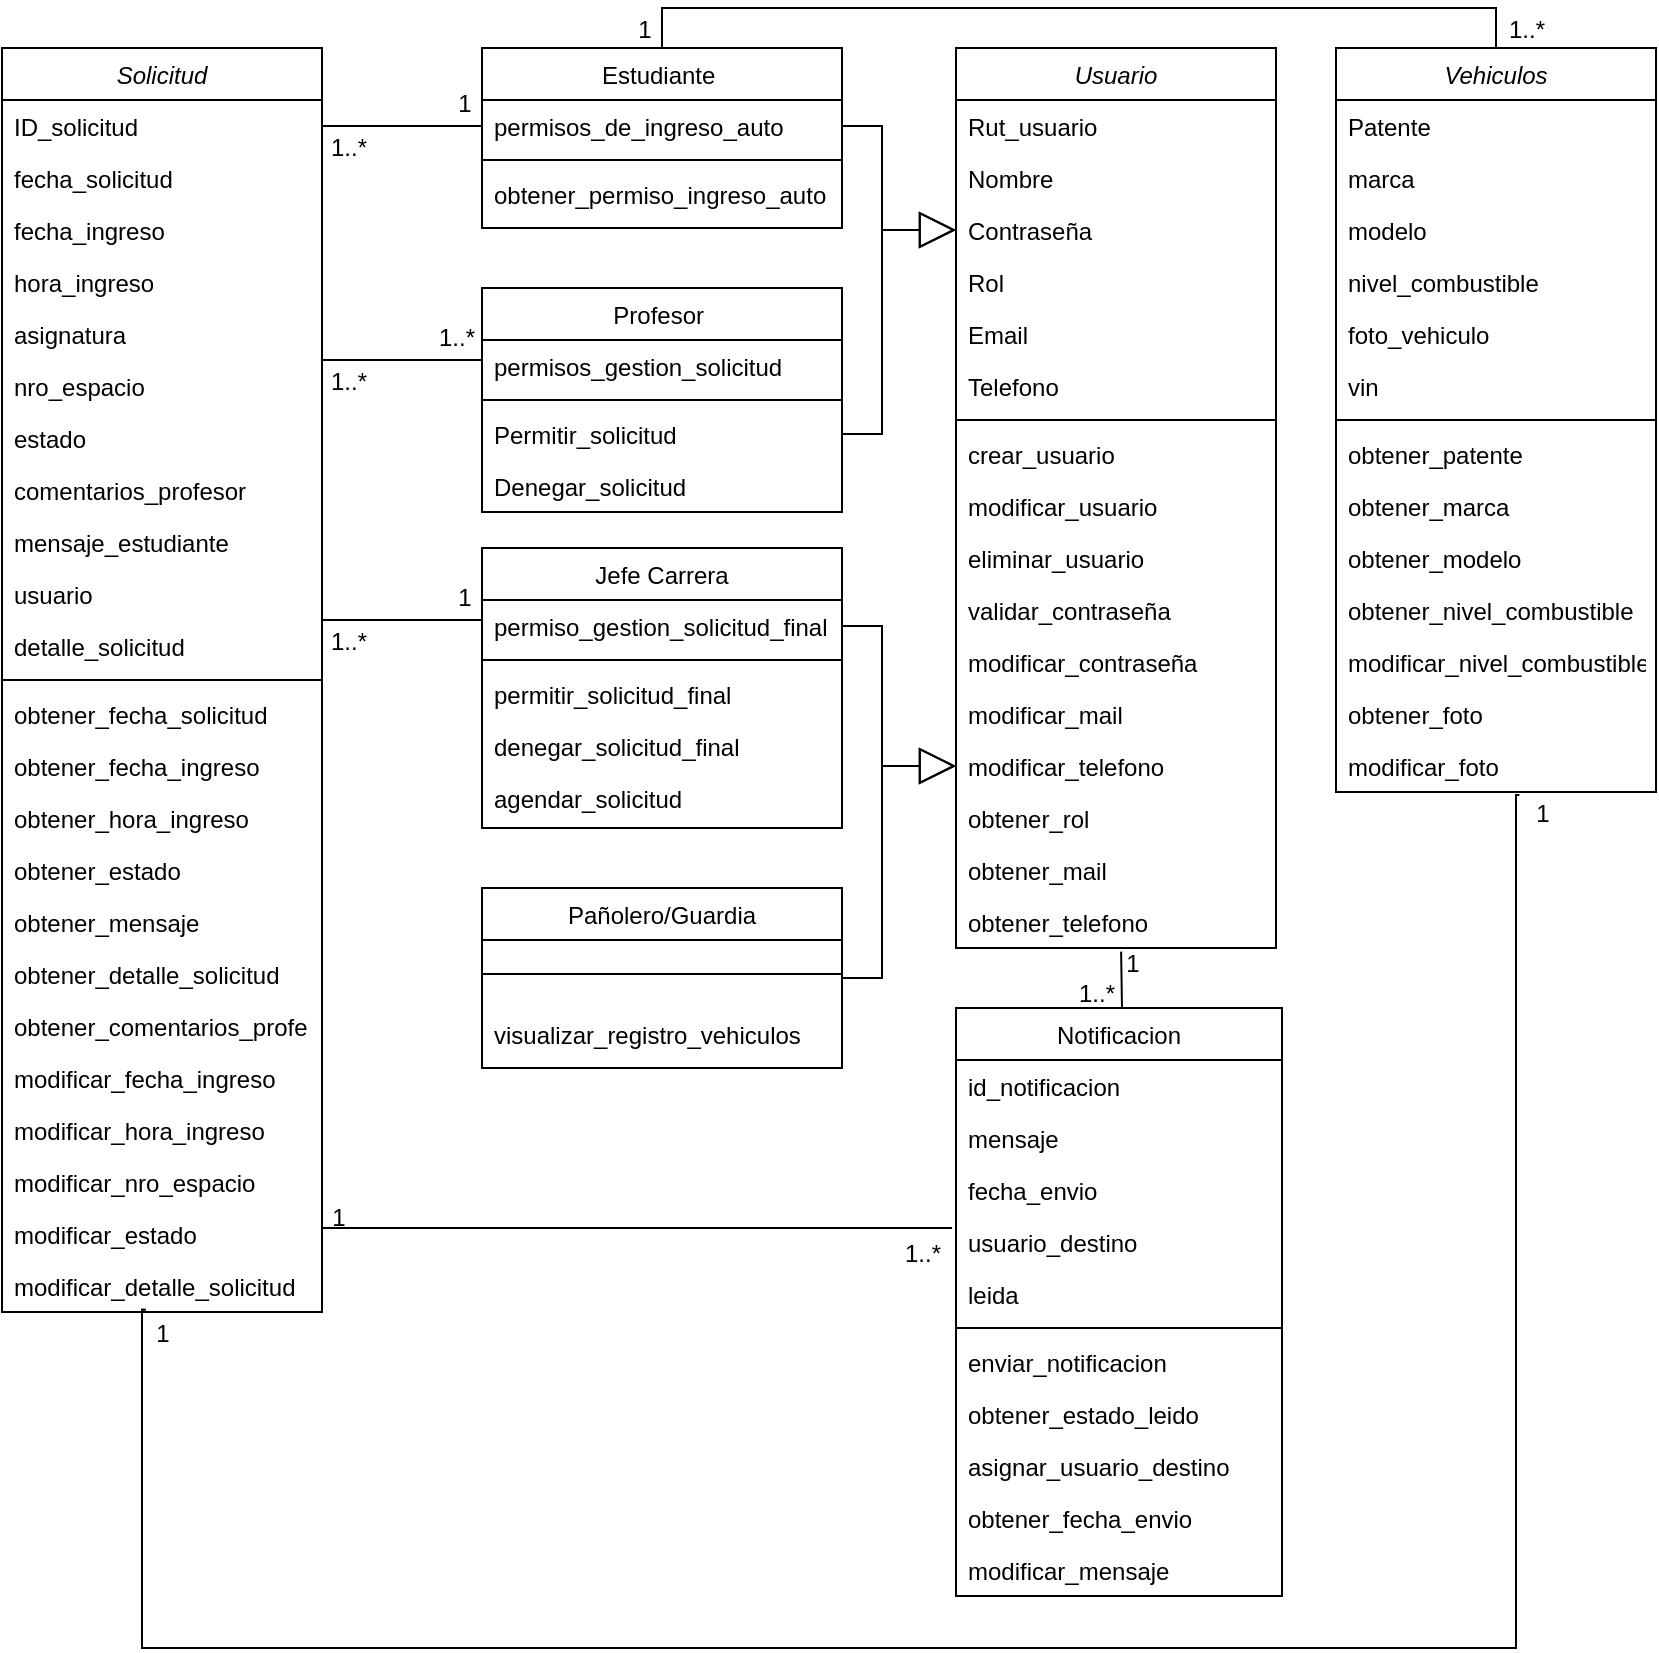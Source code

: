 <mxfile version="24.7.8">
  <diagram id="C5RBs43oDa-KdzZeNtuy" name="Page-1">
    <mxGraphModel dx="756" dy="388" grid="1" gridSize="10" guides="1" tooltips="1" connect="1" arrows="1" fold="1" page="1" pageScale="1" pageWidth="827" pageHeight="1169" math="0" shadow="0">
      <root>
        <mxCell id="WIyWlLk6GJQsqaUBKTNV-0" />
        <mxCell id="WIyWlLk6GJQsqaUBKTNV-1" parent="WIyWlLk6GJQsqaUBKTNV-0" />
        <mxCell id="zkfFHV4jXpPFQw0GAbJ--0" value="Usuario" style="swimlane;fontStyle=2;align=center;verticalAlign=top;childLayout=stackLayout;horizontal=1;startSize=26;horizontalStack=0;resizeParent=1;resizeLast=0;collapsible=1;marginBottom=0;rounded=0;shadow=0;strokeWidth=1;" parent="WIyWlLk6GJQsqaUBKTNV-1" vertex="1">
          <mxGeometry x="477" y="40" width="160" height="450" as="geometry">
            <mxRectangle x="230" y="140" width="160" height="26" as="alternateBounds" />
          </mxGeometry>
        </mxCell>
        <mxCell id="zkfFHV4jXpPFQw0GAbJ--1" value="Rut_usuario" style="text;align=left;verticalAlign=top;spacingLeft=4;spacingRight=4;overflow=hidden;rotatable=0;points=[[0,0.5],[1,0.5]];portConstraint=eastwest;" parent="zkfFHV4jXpPFQw0GAbJ--0" vertex="1">
          <mxGeometry y="26" width="160" height="26" as="geometry" />
        </mxCell>
        <mxCell id="zkfFHV4jXpPFQw0GAbJ--2" value="Nombre" style="text;align=left;verticalAlign=top;spacingLeft=4;spacingRight=4;overflow=hidden;rotatable=0;points=[[0,0.5],[1,0.5]];portConstraint=eastwest;rounded=0;shadow=0;html=0;" parent="zkfFHV4jXpPFQw0GAbJ--0" vertex="1">
          <mxGeometry y="52" width="160" height="26" as="geometry" />
        </mxCell>
        <mxCell id="zkfFHV4jXpPFQw0GAbJ--3" value="Contraseña" style="text;align=left;verticalAlign=top;spacingLeft=4;spacingRight=4;overflow=hidden;rotatable=0;points=[[0,0.5],[1,0.5]];portConstraint=eastwest;rounded=0;shadow=0;html=0;" parent="zkfFHV4jXpPFQw0GAbJ--0" vertex="1">
          <mxGeometry y="78" width="160" height="26" as="geometry" />
        </mxCell>
        <mxCell id="AEPmpZOli4dW2N7cKXhk-6" value="Rol" style="text;strokeColor=none;fillColor=none;align=left;verticalAlign=top;spacingLeft=4;spacingRight=4;overflow=hidden;rotatable=0;points=[[0,0.5],[1,0.5]];portConstraint=eastwest;whiteSpace=wrap;html=1;" parent="zkfFHV4jXpPFQw0GAbJ--0" vertex="1">
          <mxGeometry y="104" width="160" height="26" as="geometry" />
        </mxCell>
        <mxCell id="AEPmpZOli4dW2N7cKXhk-7" value="Email" style="text;strokeColor=none;fillColor=none;align=left;verticalAlign=top;spacingLeft=4;spacingRight=4;overflow=hidden;rotatable=0;points=[[0,0.5],[1,0.5]];portConstraint=eastwest;whiteSpace=wrap;html=1;" parent="zkfFHV4jXpPFQw0GAbJ--0" vertex="1">
          <mxGeometry y="130" width="160" height="26" as="geometry" />
        </mxCell>
        <mxCell id="AEPmpZOli4dW2N7cKXhk-8" value="Telefono" style="text;strokeColor=none;fillColor=none;align=left;verticalAlign=top;spacingLeft=4;spacingRight=4;overflow=hidden;rotatable=0;points=[[0,0.5],[1,0.5]];portConstraint=eastwest;whiteSpace=wrap;html=1;" parent="zkfFHV4jXpPFQw0GAbJ--0" vertex="1">
          <mxGeometry y="156" width="160" height="26" as="geometry" />
        </mxCell>
        <mxCell id="zkfFHV4jXpPFQw0GAbJ--4" value="" style="line;html=1;strokeWidth=1;align=left;verticalAlign=middle;spacingTop=-1;spacingLeft=3;spacingRight=3;rotatable=0;labelPosition=right;points=[];portConstraint=eastwest;" parent="zkfFHV4jXpPFQw0GAbJ--0" vertex="1">
          <mxGeometry y="182" width="160" height="8" as="geometry" />
        </mxCell>
        <mxCell id="AEPmpZOli4dW2N7cKXhk-19" value="crear_usuario" style="text;align=left;verticalAlign=top;spacingLeft=4;spacingRight=4;overflow=hidden;rotatable=0;points=[[0,0.5],[1,0.5]];portConstraint=eastwest;" parent="zkfFHV4jXpPFQw0GAbJ--0" vertex="1">
          <mxGeometry y="190" width="160" height="26" as="geometry" />
        </mxCell>
        <mxCell id="AEPmpZOli4dW2N7cKXhk-21" value="modificar_usuario" style="text;align=left;verticalAlign=top;spacingLeft=4;spacingRight=4;overflow=hidden;rotatable=0;points=[[0,0.5],[1,0.5]];portConstraint=eastwest;" parent="zkfFHV4jXpPFQw0GAbJ--0" vertex="1">
          <mxGeometry y="216" width="160" height="26" as="geometry" />
        </mxCell>
        <mxCell id="AEPmpZOli4dW2N7cKXhk-24" value="eliminar_usuario" style="text;align=left;verticalAlign=top;spacingLeft=4;spacingRight=4;overflow=hidden;rotatable=0;points=[[0,0.5],[1,0.5]];portConstraint=eastwest;" parent="zkfFHV4jXpPFQw0GAbJ--0" vertex="1">
          <mxGeometry y="242" width="160" height="26" as="geometry" />
        </mxCell>
        <mxCell id="AEPmpZOli4dW2N7cKXhk-25" value="validar_contraseña" style="text;align=left;verticalAlign=top;spacingLeft=4;spacingRight=4;overflow=hidden;rotatable=0;points=[[0,0.5],[1,0.5]];portConstraint=eastwest;" parent="zkfFHV4jXpPFQw0GAbJ--0" vertex="1">
          <mxGeometry y="268" width="160" height="26" as="geometry" />
        </mxCell>
        <mxCell id="AEPmpZOli4dW2N7cKXhk-23" value="modificar_contraseña" style="text;align=left;verticalAlign=top;spacingLeft=4;spacingRight=4;overflow=hidden;rotatable=0;points=[[0,0.5],[1,0.5]];portConstraint=eastwest;" parent="zkfFHV4jXpPFQw0GAbJ--0" vertex="1">
          <mxGeometry y="294" width="160" height="26" as="geometry" />
        </mxCell>
        <mxCell id="AEPmpZOli4dW2N7cKXhk-26" value="modificar_mail" style="text;align=left;verticalAlign=top;spacingLeft=4;spacingRight=4;overflow=hidden;rotatable=0;points=[[0,0.5],[1,0.5]];portConstraint=eastwest;" parent="zkfFHV4jXpPFQw0GAbJ--0" vertex="1">
          <mxGeometry y="320" width="160" height="26" as="geometry" />
        </mxCell>
        <mxCell id="AEPmpZOli4dW2N7cKXhk-27" value="modificar_telefono" style="text;align=left;verticalAlign=top;spacingLeft=4;spacingRight=4;overflow=hidden;rotatable=0;points=[[0,0.5],[1,0.5]];portConstraint=eastwest;" parent="zkfFHV4jXpPFQw0GAbJ--0" vertex="1">
          <mxGeometry y="346" width="160" height="26" as="geometry" />
        </mxCell>
        <mxCell id="AEPmpZOli4dW2N7cKXhk-20" value="obtener_rol" style="text;align=left;verticalAlign=top;spacingLeft=4;spacingRight=4;overflow=hidden;rotatable=0;points=[[0,0.5],[1,0.5]];portConstraint=eastwest;" parent="zkfFHV4jXpPFQw0GAbJ--0" vertex="1">
          <mxGeometry y="372" width="160" height="26" as="geometry" />
        </mxCell>
        <mxCell id="AEPmpZOli4dW2N7cKXhk-22" value="obtener_mail" style="text;align=left;verticalAlign=top;spacingLeft=4;spacingRight=4;overflow=hidden;rotatable=0;points=[[0,0.5],[1,0.5]];portConstraint=eastwest;" parent="zkfFHV4jXpPFQw0GAbJ--0" vertex="1">
          <mxGeometry y="398" width="160" height="26" as="geometry" />
        </mxCell>
        <mxCell id="zkfFHV4jXpPFQw0GAbJ--5" value="obtener_telefono" style="text;align=left;verticalAlign=top;spacingLeft=4;spacingRight=4;overflow=hidden;rotatable=0;points=[[0,0.5],[1,0.5]];portConstraint=eastwest;" parent="zkfFHV4jXpPFQw0GAbJ--0" vertex="1">
          <mxGeometry y="424" width="160" height="26" as="geometry" />
        </mxCell>
        <mxCell id="zkfFHV4jXpPFQw0GAbJ--6" value="Profesor " style="swimlane;fontStyle=0;align=center;verticalAlign=top;childLayout=stackLayout;horizontal=1;startSize=26;horizontalStack=0;resizeParent=1;resizeLast=0;collapsible=1;marginBottom=0;rounded=0;shadow=0;strokeWidth=1;" parent="WIyWlLk6GJQsqaUBKTNV-1" vertex="1">
          <mxGeometry x="240" y="160" width="180" height="112" as="geometry">
            <mxRectangle x="130" y="380" width="160" height="26" as="alternateBounds" />
          </mxGeometry>
        </mxCell>
        <mxCell id="zkfFHV4jXpPFQw0GAbJ--7" value="permisos_gestion_solicitud" style="text;align=left;verticalAlign=top;spacingLeft=4;spacingRight=4;overflow=hidden;rotatable=0;points=[[0,0.5],[1,0.5]];portConstraint=eastwest;" parent="zkfFHV4jXpPFQw0GAbJ--6" vertex="1">
          <mxGeometry y="26" width="180" height="26" as="geometry" />
        </mxCell>
        <mxCell id="zkfFHV4jXpPFQw0GAbJ--9" value="" style="line;html=1;strokeWidth=1;align=left;verticalAlign=middle;spacingTop=-1;spacingLeft=3;spacingRight=3;rotatable=0;labelPosition=right;points=[];portConstraint=eastwest;" parent="zkfFHV4jXpPFQw0GAbJ--6" vertex="1">
          <mxGeometry y="52" width="180" height="8" as="geometry" />
        </mxCell>
        <mxCell id="zkfFHV4jXpPFQw0GAbJ--10" value="Permitir_solicitud" style="text;align=left;verticalAlign=top;spacingLeft=4;spacingRight=4;overflow=hidden;rotatable=0;points=[[0,0.5],[1,0.5]];portConstraint=eastwest;fontStyle=0" parent="zkfFHV4jXpPFQw0GAbJ--6" vertex="1">
          <mxGeometry y="60" width="180" height="26" as="geometry" />
        </mxCell>
        <mxCell id="zkfFHV4jXpPFQw0GAbJ--11" value="Denegar_solicitud" style="text;align=left;verticalAlign=top;spacingLeft=4;spacingRight=4;overflow=hidden;rotatable=0;points=[[0,0.5],[1,0.5]];portConstraint=eastwest;" parent="zkfFHV4jXpPFQw0GAbJ--6" vertex="1">
          <mxGeometry y="86" width="180" height="26" as="geometry" />
        </mxCell>
        <mxCell id="zkfFHV4jXpPFQw0GAbJ--13" value="Pañolero/Guardia" style="swimlane;fontStyle=0;align=center;verticalAlign=top;childLayout=stackLayout;horizontal=1;startSize=26;horizontalStack=0;resizeParent=1;resizeLast=0;collapsible=1;marginBottom=0;rounded=0;shadow=0;strokeWidth=1;" parent="WIyWlLk6GJQsqaUBKTNV-1" vertex="1">
          <mxGeometry x="240" y="460" width="180" height="90" as="geometry">
            <mxRectangle x="340" y="380" width="170" height="26" as="alternateBounds" />
          </mxGeometry>
        </mxCell>
        <mxCell id="zkfFHV4jXpPFQw0GAbJ--15" value="" style="line;html=1;strokeWidth=1;align=left;verticalAlign=middle;spacingTop=-1;spacingLeft=3;spacingRight=3;rotatable=0;labelPosition=right;points=[];portConstraint=eastwest;" parent="zkfFHV4jXpPFQw0GAbJ--13" vertex="1">
          <mxGeometry y="26" width="180" height="34" as="geometry" />
        </mxCell>
        <mxCell id="AEPmpZOli4dW2N7cKXhk-40" value="visualizar_registro_vehiculos" style="text;align=left;verticalAlign=top;spacingLeft=4;spacingRight=4;overflow=hidden;rotatable=0;points=[[0,0.5],[1,0.5]];portConstraint=eastwest;" parent="zkfFHV4jXpPFQw0GAbJ--13" vertex="1">
          <mxGeometry y="60" width="180" height="26" as="geometry" />
        </mxCell>
        <mxCell id="zkfFHV4jXpPFQw0GAbJ--17" value="Estudiante " style="swimlane;fontStyle=0;align=center;verticalAlign=top;childLayout=stackLayout;horizontal=1;startSize=26;horizontalStack=0;resizeParent=1;resizeLast=0;collapsible=1;marginBottom=0;rounded=0;shadow=0;strokeWidth=1;" parent="WIyWlLk6GJQsqaUBKTNV-1" vertex="1">
          <mxGeometry x="240" y="40" width="180" height="90" as="geometry">
            <mxRectangle x="550" y="140" width="160" height="26" as="alternateBounds" />
          </mxGeometry>
        </mxCell>
        <mxCell id="zkfFHV4jXpPFQw0GAbJ--22" value="permisos_de_ingreso_auto" style="text;align=left;verticalAlign=top;spacingLeft=4;spacingRight=4;overflow=hidden;rotatable=0;points=[[0,0.5],[1,0.5]];portConstraint=eastwest;rounded=0;shadow=0;html=0;" parent="zkfFHV4jXpPFQw0GAbJ--17" vertex="1">
          <mxGeometry y="26" width="180" height="26" as="geometry" />
        </mxCell>
        <mxCell id="zkfFHV4jXpPFQw0GAbJ--23" value="" style="line;html=1;strokeWidth=1;align=left;verticalAlign=middle;spacingTop=-1;spacingLeft=3;spacingRight=3;rotatable=0;labelPosition=right;points=[];portConstraint=eastwest;" parent="zkfFHV4jXpPFQw0GAbJ--17" vertex="1">
          <mxGeometry y="52" width="180" height="8" as="geometry" />
        </mxCell>
        <mxCell id="zkfFHV4jXpPFQw0GAbJ--25" value="obtener_permiso_ingreso_auto" style="text;align=left;verticalAlign=top;spacingLeft=4;spacingRight=4;overflow=hidden;rotatable=0;points=[[0,0.5],[1,0.5]];portConstraint=eastwest;" parent="zkfFHV4jXpPFQw0GAbJ--17" vertex="1">
          <mxGeometry y="60" width="180" height="26" as="geometry" />
        </mxCell>
        <mxCell id="AEPmpZOli4dW2N7cKXhk-4" value="" style="endArrow=block;endSize=16;endFill=0;html=1;rounded=0;exitX=1;exitY=0.5;exitDx=0;exitDy=0;entryX=0;entryY=0.5;entryDx=0;entryDy=0;edgeStyle=orthogonalEdgeStyle;" parent="WIyWlLk6GJQsqaUBKTNV-1" source="zkfFHV4jXpPFQw0GAbJ--22" target="zkfFHV4jXpPFQw0GAbJ--3" edge="1">
          <mxGeometry width="160" relative="1" as="geometry">
            <mxPoint x="357" y="79" as="sourcePoint" />
            <mxPoint x="637" y="340" as="targetPoint" />
            <Array as="points">
              <mxPoint x="440" y="79" />
              <mxPoint x="440" y="131" />
            </Array>
          </mxGeometry>
        </mxCell>
        <mxCell id="AEPmpZOli4dW2N7cKXhk-31" value="Jefe Carrera" style="swimlane;fontStyle=0;align=center;verticalAlign=top;childLayout=stackLayout;horizontal=1;startSize=26;horizontalStack=0;resizeParent=1;resizeLast=0;collapsible=1;marginBottom=0;rounded=0;shadow=0;strokeWidth=1;" parent="WIyWlLk6GJQsqaUBKTNV-1" vertex="1">
          <mxGeometry x="240" y="290" width="180" height="140" as="geometry">
            <mxRectangle x="130" y="380" width="160" height="26" as="alternateBounds" />
          </mxGeometry>
        </mxCell>
        <mxCell id="AEPmpZOli4dW2N7cKXhk-32" value="permiso_gestion_solicitud_final" style="text;align=left;verticalAlign=top;spacingLeft=4;spacingRight=4;overflow=hidden;rotatable=0;points=[[0,0.5],[1,0.5]];portConstraint=eastwest;" parent="AEPmpZOli4dW2N7cKXhk-31" vertex="1">
          <mxGeometry y="26" width="180" height="26" as="geometry" />
        </mxCell>
        <mxCell id="AEPmpZOli4dW2N7cKXhk-33" value="" style="line;html=1;strokeWidth=1;align=left;verticalAlign=middle;spacingTop=-1;spacingLeft=3;spacingRight=3;rotatable=0;labelPosition=right;points=[];portConstraint=eastwest;" parent="AEPmpZOli4dW2N7cKXhk-31" vertex="1">
          <mxGeometry y="52" width="180" height="8" as="geometry" />
        </mxCell>
        <mxCell id="AEPmpZOli4dW2N7cKXhk-34" value="permitir_solicitud_final" style="text;align=left;verticalAlign=top;spacingLeft=4;spacingRight=4;overflow=hidden;rotatable=0;points=[[0,0.5],[1,0.5]];portConstraint=eastwest;fontStyle=0" parent="AEPmpZOli4dW2N7cKXhk-31" vertex="1">
          <mxGeometry y="60" width="180" height="26" as="geometry" />
        </mxCell>
        <mxCell id="AEPmpZOli4dW2N7cKXhk-35" value="denegar_solicitud_final" style="text;align=left;verticalAlign=top;spacingLeft=4;spacingRight=4;overflow=hidden;rotatable=0;points=[[0,0.5],[1,0.5]];portConstraint=eastwest;" parent="AEPmpZOli4dW2N7cKXhk-31" vertex="1">
          <mxGeometry y="86" width="180" height="26" as="geometry" />
        </mxCell>
        <mxCell id="AEPmpZOli4dW2N7cKXhk-37" value="agendar_solicitud" style="text;align=left;verticalAlign=top;spacingLeft=4;spacingRight=4;overflow=hidden;rotatable=0;points=[[0,0.5],[1,0.5]];portConstraint=eastwest;" parent="AEPmpZOli4dW2N7cKXhk-31" vertex="1">
          <mxGeometry y="112" width="180" height="26" as="geometry" />
        </mxCell>
        <mxCell id="AEPmpZOli4dW2N7cKXhk-38" value="" style="endArrow=block;endSize=16;endFill=0;html=1;rounded=0;entryX=0;entryY=0.5;entryDx=0;entryDy=0;exitX=1;exitY=0.5;exitDx=0;exitDy=0;edgeStyle=orthogonalEdgeStyle;" parent="WIyWlLk6GJQsqaUBKTNV-1" source="AEPmpZOli4dW2N7cKXhk-32" target="AEPmpZOli4dW2N7cKXhk-27" edge="1">
          <mxGeometry width="160" relative="1" as="geometry">
            <mxPoint x="377" y="386" as="sourcePoint" />
            <mxPoint x="537" y="386" as="targetPoint" />
            <Array as="points">
              <mxPoint x="440" y="329" />
              <mxPoint x="440" y="399" />
            </Array>
          </mxGeometry>
        </mxCell>
        <mxCell id="AEPmpZOli4dW2N7cKXhk-41" value="" style="endArrow=block;endSize=16;endFill=0;html=1;rounded=0;exitX=1;exitY=0.5;exitDx=0;exitDy=0;entryX=0;entryY=0.5;entryDx=0;entryDy=0;edgeStyle=orthogonalEdgeStyle;" parent="WIyWlLk6GJQsqaUBKTNV-1" source="zkfFHV4jXpPFQw0GAbJ--13" target="AEPmpZOli4dW2N7cKXhk-27" edge="1">
          <mxGeometry width="160" relative="1" as="geometry">
            <mxPoint x="397" y="530" as="sourcePoint" />
            <mxPoint x="557" y="530" as="targetPoint" />
            <Array as="points">
              <mxPoint x="440" y="505" />
              <mxPoint x="440" y="399" />
            </Array>
          </mxGeometry>
        </mxCell>
        <mxCell id="AEPmpZOli4dW2N7cKXhk-61" value="Solicitud" style="swimlane;fontStyle=2;align=center;verticalAlign=top;childLayout=stackLayout;horizontal=1;startSize=26;horizontalStack=0;resizeParent=1;resizeLast=0;collapsible=1;marginBottom=0;rounded=0;shadow=0;strokeWidth=1;" parent="WIyWlLk6GJQsqaUBKTNV-1" vertex="1">
          <mxGeometry y="40" width="160" height="632" as="geometry">
            <mxRectangle x="230" y="140" width="160" height="26" as="alternateBounds" />
          </mxGeometry>
        </mxCell>
        <mxCell id="AEPmpZOli4dW2N7cKXhk-62" value="ID_solicitud " style="text;align=left;verticalAlign=top;spacingLeft=4;spacingRight=4;overflow=hidden;rotatable=0;points=[[0,0.5],[1,0.5]];portConstraint=eastwest;" parent="AEPmpZOli4dW2N7cKXhk-61" vertex="1">
          <mxGeometry y="26" width="160" height="26" as="geometry" />
        </mxCell>
        <mxCell id="AEPmpZOli4dW2N7cKXhk-64" value="fecha_solicitud" style="text;align=left;verticalAlign=top;spacingLeft=4;spacingRight=4;overflow=hidden;rotatable=0;points=[[0,0.5],[1,0.5]];portConstraint=eastwest;rounded=0;shadow=0;html=0;" parent="AEPmpZOli4dW2N7cKXhk-61" vertex="1">
          <mxGeometry y="52" width="160" height="26" as="geometry" />
        </mxCell>
        <mxCell id="AEPmpZOli4dW2N7cKXhk-66" value="fecha_ingreso" style="text;strokeColor=none;fillColor=none;align=left;verticalAlign=top;spacingLeft=4;spacingRight=4;overflow=hidden;rotatable=0;points=[[0,0.5],[1,0.5]];portConstraint=eastwest;whiteSpace=wrap;html=1;" parent="AEPmpZOli4dW2N7cKXhk-61" vertex="1">
          <mxGeometry y="78" width="160" height="26" as="geometry" />
        </mxCell>
        <mxCell id="AEPmpZOli4dW2N7cKXhk-104" value="hora_ingreso" style="text;strokeColor=none;fillColor=none;align=left;verticalAlign=top;spacingLeft=4;spacingRight=4;overflow=hidden;rotatable=0;points=[[0,0.5],[1,0.5]];portConstraint=eastwest;whiteSpace=wrap;html=1;" parent="AEPmpZOli4dW2N7cKXhk-61" vertex="1">
          <mxGeometry y="104" width="160" height="26" as="geometry" />
        </mxCell>
        <mxCell id="AEPmpZOli4dW2N7cKXhk-65" value="asignatura" style="text;strokeColor=none;fillColor=none;align=left;verticalAlign=top;spacingLeft=4;spacingRight=4;overflow=hidden;rotatable=0;points=[[0,0.5],[1,0.5]];portConstraint=eastwest;whiteSpace=wrap;html=1;" parent="AEPmpZOli4dW2N7cKXhk-61" vertex="1">
          <mxGeometry y="130" width="160" height="26" as="geometry" />
        </mxCell>
        <mxCell id="AEPmpZOli4dW2N7cKXhk-102" value="nro_espacio" style="text;strokeColor=none;fillColor=none;align=left;verticalAlign=top;spacingLeft=4;spacingRight=4;overflow=hidden;rotatable=0;points=[[0,0.5],[1,0.5]];portConstraint=eastwest;whiteSpace=wrap;html=1;" parent="AEPmpZOli4dW2N7cKXhk-61" vertex="1">
          <mxGeometry y="156" width="160" height="26" as="geometry" />
        </mxCell>
        <mxCell id="AEPmpZOli4dW2N7cKXhk-100" value="estado" style="text;strokeColor=none;fillColor=none;align=left;verticalAlign=top;spacingLeft=4;spacingRight=4;overflow=hidden;rotatable=0;points=[[0,0.5],[1,0.5]];portConstraint=eastwest;whiteSpace=wrap;html=1;" parent="AEPmpZOli4dW2N7cKXhk-61" vertex="1">
          <mxGeometry y="182" width="160" height="26" as="geometry" />
        </mxCell>
        <mxCell id="AEPmpZOli4dW2N7cKXhk-99" value="comentarios_profesor" style="text;strokeColor=none;fillColor=none;align=left;verticalAlign=top;spacingLeft=4;spacingRight=4;overflow=hidden;rotatable=0;points=[[0,0.5],[1,0.5]];portConstraint=eastwest;whiteSpace=wrap;html=1;" parent="AEPmpZOli4dW2N7cKXhk-61" vertex="1">
          <mxGeometry y="208" width="160" height="26" as="geometry" />
        </mxCell>
        <mxCell id="vBzN3tZpcap-TTZxw3AA-17" value="mensaje_estudiante" style="text;strokeColor=none;fillColor=none;align=left;verticalAlign=top;spacingLeft=4;spacingRight=4;overflow=hidden;rotatable=0;points=[[0,0.5],[1,0.5]];portConstraint=eastwest;whiteSpace=wrap;html=1;" vertex="1" parent="AEPmpZOli4dW2N7cKXhk-61">
          <mxGeometry y="234" width="160" height="26" as="geometry" />
        </mxCell>
        <mxCell id="AEPmpZOli4dW2N7cKXhk-103" value="usuario" style="text;strokeColor=none;fillColor=none;align=left;verticalAlign=top;spacingLeft=4;spacingRight=4;overflow=hidden;rotatable=0;points=[[0,0.5],[1,0.5]];portConstraint=eastwest;whiteSpace=wrap;html=1;" parent="AEPmpZOli4dW2N7cKXhk-61" vertex="1">
          <mxGeometry y="260" width="160" height="26" as="geometry" />
        </mxCell>
        <mxCell id="AEPmpZOli4dW2N7cKXhk-67" value="detalle_solicitud" style="text;strokeColor=none;fillColor=none;align=left;verticalAlign=top;spacingLeft=4;spacingRight=4;overflow=hidden;rotatable=0;points=[[0,0.5],[1,0.5]];portConstraint=eastwest;whiteSpace=wrap;html=1;" parent="AEPmpZOli4dW2N7cKXhk-61" vertex="1">
          <mxGeometry y="286" width="160" height="26" as="geometry" />
        </mxCell>
        <mxCell id="AEPmpZOli4dW2N7cKXhk-69" value="" style="line;html=1;strokeWidth=1;align=left;verticalAlign=middle;spacingTop=-1;spacingLeft=3;spacingRight=3;rotatable=0;labelPosition=right;points=[];portConstraint=eastwest;" parent="AEPmpZOli4dW2N7cKXhk-61" vertex="1">
          <mxGeometry y="312" width="160" height="8" as="geometry" />
        </mxCell>
        <mxCell id="AEPmpZOli4dW2N7cKXhk-72" value="obtener_fecha_solicitud" style="text;align=left;verticalAlign=top;spacingLeft=4;spacingRight=4;overflow=hidden;rotatable=0;points=[[0,0.5],[1,0.5]];portConstraint=eastwest;" parent="AEPmpZOli4dW2N7cKXhk-61" vertex="1">
          <mxGeometry y="320" width="160" height="26" as="geometry" />
        </mxCell>
        <mxCell id="AEPmpZOli4dW2N7cKXhk-70" value="obtener_fecha_ingreso" style="text;align=left;verticalAlign=top;spacingLeft=4;spacingRight=4;overflow=hidden;rotatable=0;points=[[0,0.5],[1,0.5]];portConstraint=eastwest;" parent="AEPmpZOli4dW2N7cKXhk-61" vertex="1">
          <mxGeometry y="346" width="160" height="26" as="geometry" />
        </mxCell>
        <mxCell id="AEPmpZOli4dW2N7cKXhk-71" value="obtener_hora_ingreso" style="text;align=left;verticalAlign=top;spacingLeft=4;spacingRight=4;overflow=hidden;rotatable=0;points=[[0,0.5],[1,0.5]];portConstraint=eastwest;" parent="AEPmpZOli4dW2N7cKXhk-61" vertex="1">
          <mxGeometry y="372" width="160" height="26" as="geometry" />
        </mxCell>
        <mxCell id="AEPmpZOli4dW2N7cKXhk-73" value="obtener_estado" style="text;align=left;verticalAlign=top;spacingLeft=4;spacingRight=4;overflow=hidden;rotatable=0;points=[[0,0.5],[1,0.5]];portConstraint=eastwest;" parent="AEPmpZOli4dW2N7cKXhk-61" vertex="1">
          <mxGeometry y="398" width="160" height="26" as="geometry" />
        </mxCell>
        <mxCell id="AEPmpZOli4dW2N7cKXhk-74" value="obtener_mensaje" style="text;align=left;verticalAlign=top;spacingLeft=4;spacingRight=4;overflow=hidden;rotatable=0;points=[[0,0.5],[1,0.5]];portConstraint=eastwest;" parent="AEPmpZOli4dW2N7cKXhk-61" vertex="1">
          <mxGeometry y="424" width="160" height="26" as="geometry" />
        </mxCell>
        <mxCell id="AEPmpZOli4dW2N7cKXhk-75" value="obtener_detalle_solicitud" style="text;align=left;verticalAlign=top;spacingLeft=4;spacingRight=4;overflow=hidden;rotatable=0;points=[[0,0.5],[1,0.5]];portConstraint=eastwest;" parent="AEPmpZOli4dW2N7cKXhk-61" vertex="1">
          <mxGeometry y="450" width="160" height="26" as="geometry" />
        </mxCell>
        <mxCell id="vBzN3tZpcap-TTZxw3AA-21" value="obtener_comentarios_profe" style="text;align=left;verticalAlign=top;spacingLeft=4;spacingRight=4;overflow=hidden;rotatable=0;points=[[0,0.5],[1,0.5]];portConstraint=eastwest;" vertex="1" parent="AEPmpZOli4dW2N7cKXhk-61">
          <mxGeometry y="476" width="160" height="26" as="geometry" />
        </mxCell>
        <mxCell id="AEPmpZOli4dW2N7cKXhk-76" value="modificar_fecha_ingreso" style="text;align=left;verticalAlign=top;spacingLeft=4;spacingRight=4;overflow=hidden;rotatable=0;points=[[0,0.5],[1,0.5]];portConstraint=eastwest;" parent="AEPmpZOli4dW2N7cKXhk-61" vertex="1">
          <mxGeometry y="502" width="160" height="26" as="geometry" />
        </mxCell>
        <mxCell id="AEPmpZOli4dW2N7cKXhk-77" value="modificar_hora_ingreso" style="text;align=left;verticalAlign=top;spacingLeft=4;spacingRight=4;overflow=hidden;rotatable=0;points=[[0,0.5],[1,0.5]];portConstraint=eastwest;" parent="AEPmpZOli4dW2N7cKXhk-61" vertex="1">
          <mxGeometry y="528" width="160" height="26" as="geometry" />
        </mxCell>
        <mxCell id="AEPmpZOli4dW2N7cKXhk-98" value="modificar_nro_espacio" style="text;align=left;verticalAlign=top;spacingLeft=4;spacingRight=4;overflow=hidden;rotatable=0;points=[[0,0.5],[1,0.5]];portConstraint=eastwest;" parent="AEPmpZOli4dW2N7cKXhk-61" vertex="1">
          <mxGeometry y="554" width="160" height="26" as="geometry" />
        </mxCell>
        <mxCell id="AEPmpZOli4dW2N7cKXhk-78" value="modificar_estado" style="text;align=left;verticalAlign=top;spacingLeft=4;spacingRight=4;overflow=hidden;rotatable=0;points=[[0,0.5],[1,0.5]];portConstraint=eastwest;" parent="AEPmpZOli4dW2N7cKXhk-61" vertex="1">
          <mxGeometry y="580" width="160" height="26" as="geometry" />
        </mxCell>
        <mxCell id="AEPmpZOli4dW2N7cKXhk-79" value="modificar_detalle_solicitud" style="text;align=left;verticalAlign=top;spacingLeft=4;spacingRight=4;overflow=hidden;rotatable=0;points=[[0,0.5],[1,0.5]];portConstraint=eastwest;" parent="AEPmpZOli4dW2N7cKXhk-61" vertex="1">
          <mxGeometry y="606" width="160" height="26" as="geometry" />
        </mxCell>
        <mxCell id="AEPmpZOli4dW2N7cKXhk-30" value="" style="endArrow=block;endSize=16;endFill=0;html=1;rounded=0;entryX=0;entryY=0.5;entryDx=0;entryDy=0;exitX=1;exitY=0.5;exitDx=0;exitDy=0;edgeStyle=orthogonalEdgeStyle;" parent="WIyWlLk6GJQsqaUBKTNV-1" source="zkfFHV4jXpPFQw0GAbJ--10" target="zkfFHV4jXpPFQw0GAbJ--3" edge="1">
          <mxGeometry width="160" relative="1" as="geometry">
            <mxPoint x="377" y="221" as="sourcePoint" />
            <mxPoint x="477" y="130" as="targetPoint" />
            <Array as="points">
              <mxPoint x="440" y="233" />
              <mxPoint x="440" y="131" />
            </Array>
          </mxGeometry>
        </mxCell>
        <mxCell id="AEPmpZOli4dW2N7cKXhk-80" value="Vehiculos" style="swimlane;fontStyle=2;align=center;verticalAlign=top;childLayout=stackLayout;horizontal=1;startSize=26;horizontalStack=0;resizeParent=1;resizeLast=0;collapsible=1;marginBottom=0;rounded=0;shadow=0;strokeWidth=1;" parent="WIyWlLk6GJQsqaUBKTNV-1" vertex="1">
          <mxGeometry x="667" y="40" width="160" height="372" as="geometry">
            <mxRectangle x="230" y="140" width="160" height="26" as="alternateBounds" />
          </mxGeometry>
        </mxCell>
        <mxCell id="AEPmpZOli4dW2N7cKXhk-81" value="Patente " style="text;align=left;verticalAlign=top;spacingLeft=4;spacingRight=4;overflow=hidden;rotatable=0;points=[[0,0.5],[1,0.5]];portConstraint=eastwest;" parent="AEPmpZOli4dW2N7cKXhk-80" vertex="1">
          <mxGeometry y="26" width="160" height="26" as="geometry" />
        </mxCell>
        <mxCell id="AEPmpZOli4dW2N7cKXhk-82" value="marca" style="text;align=left;verticalAlign=top;spacingLeft=4;spacingRight=4;overflow=hidden;rotatable=0;points=[[0,0.5],[1,0.5]];portConstraint=eastwest;rounded=0;shadow=0;html=0;" parent="AEPmpZOli4dW2N7cKXhk-80" vertex="1">
          <mxGeometry y="52" width="160" height="26" as="geometry" />
        </mxCell>
        <mxCell id="AEPmpZOli4dW2N7cKXhk-83" value="modelo" style="text;align=left;verticalAlign=top;spacingLeft=4;spacingRight=4;overflow=hidden;rotatable=0;points=[[0,0.5],[1,0.5]];portConstraint=eastwest;rounded=0;shadow=0;html=0;" parent="AEPmpZOli4dW2N7cKXhk-80" vertex="1">
          <mxGeometry y="78" width="160" height="26" as="geometry" />
        </mxCell>
        <mxCell id="AEPmpZOli4dW2N7cKXhk-84" value="nivel_combustible" style="text;strokeColor=none;fillColor=none;align=left;verticalAlign=top;spacingLeft=4;spacingRight=4;overflow=hidden;rotatable=0;points=[[0,0.5],[1,0.5]];portConstraint=eastwest;whiteSpace=wrap;html=1;" parent="AEPmpZOli4dW2N7cKXhk-80" vertex="1">
          <mxGeometry y="104" width="160" height="26" as="geometry" />
        </mxCell>
        <mxCell id="AEPmpZOli4dW2N7cKXhk-85" value="foto_vehiculo" style="text;strokeColor=none;fillColor=none;align=left;verticalAlign=top;spacingLeft=4;spacingRight=4;overflow=hidden;rotatable=0;points=[[0,0.5],[1,0.5]];portConstraint=eastwest;whiteSpace=wrap;html=1;" parent="AEPmpZOli4dW2N7cKXhk-80" vertex="1">
          <mxGeometry y="130" width="160" height="26" as="geometry" />
        </mxCell>
        <mxCell id="AEPmpZOli4dW2N7cKXhk-86" value="vin" style="text;strokeColor=none;fillColor=none;align=left;verticalAlign=top;spacingLeft=4;spacingRight=4;overflow=hidden;rotatable=0;points=[[0,0.5],[1,0.5]];portConstraint=eastwest;whiteSpace=wrap;html=1;" parent="AEPmpZOli4dW2N7cKXhk-80" vertex="1">
          <mxGeometry y="156" width="160" height="26" as="geometry" />
        </mxCell>
        <mxCell id="AEPmpZOli4dW2N7cKXhk-87" value="" style="line;html=1;strokeWidth=1;align=left;verticalAlign=middle;spacingTop=-1;spacingLeft=3;spacingRight=3;rotatable=0;labelPosition=right;points=[];portConstraint=eastwest;" parent="AEPmpZOli4dW2N7cKXhk-80" vertex="1">
          <mxGeometry y="182" width="160" height="8" as="geometry" />
        </mxCell>
        <mxCell id="AEPmpZOli4dW2N7cKXhk-88" value="obtener_patente" style="text;align=left;verticalAlign=top;spacingLeft=4;spacingRight=4;overflow=hidden;rotatable=0;points=[[0,0.5],[1,0.5]];portConstraint=eastwest;" parent="AEPmpZOli4dW2N7cKXhk-80" vertex="1">
          <mxGeometry y="190" width="160" height="26" as="geometry" />
        </mxCell>
        <mxCell id="AEPmpZOli4dW2N7cKXhk-89" value="obtener_marca" style="text;align=left;verticalAlign=top;spacingLeft=4;spacingRight=4;overflow=hidden;rotatable=0;points=[[0,0.5],[1,0.5]];portConstraint=eastwest;" parent="AEPmpZOli4dW2N7cKXhk-80" vertex="1">
          <mxGeometry y="216" width="160" height="26" as="geometry" />
        </mxCell>
        <mxCell id="AEPmpZOli4dW2N7cKXhk-90" value="obtener_modelo" style="text;align=left;verticalAlign=top;spacingLeft=4;spacingRight=4;overflow=hidden;rotatable=0;points=[[0,0.5],[1,0.5]];portConstraint=eastwest;" parent="AEPmpZOli4dW2N7cKXhk-80" vertex="1">
          <mxGeometry y="242" width="160" height="26" as="geometry" />
        </mxCell>
        <mxCell id="AEPmpZOli4dW2N7cKXhk-91" value="obtener_nivel_combustible" style="text;align=left;verticalAlign=top;spacingLeft=4;spacingRight=4;overflow=hidden;rotatable=0;points=[[0,0.5],[1,0.5]];portConstraint=eastwest;" parent="AEPmpZOli4dW2N7cKXhk-80" vertex="1">
          <mxGeometry y="268" width="160" height="26" as="geometry" />
        </mxCell>
        <mxCell id="AEPmpZOli4dW2N7cKXhk-92" value="modificar_nivel_combustible" style="text;align=left;verticalAlign=top;spacingLeft=4;spacingRight=4;overflow=hidden;rotatable=0;points=[[0,0.5],[1,0.5]];portConstraint=eastwest;" parent="AEPmpZOli4dW2N7cKXhk-80" vertex="1">
          <mxGeometry y="294" width="160" height="26" as="geometry" />
        </mxCell>
        <mxCell id="AEPmpZOli4dW2N7cKXhk-93" value="obtener_foto" style="text;align=left;verticalAlign=top;spacingLeft=4;spacingRight=4;overflow=hidden;rotatable=0;points=[[0,0.5],[1,0.5]];portConstraint=eastwest;" parent="AEPmpZOli4dW2N7cKXhk-80" vertex="1">
          <mxGeometry y="320" width="160" height="26" as="geometry" />
        </mxCell>
        <mxCell id="AEPmpZOli4dW2N7cKXhk-94" value="modificar_foto" style="text;align=left;verticalAlign=top;spacingLeft=4;spacingRight=4;overflow=hidden;rotatable=0;points=[[0,0.5],[1,0.5]];portConstraint=eastwest;" parent="AEPmpZOli4dW2N7cKXhk-80" vertex="1">
          <mxGeometry y="346" width="160" height="26" as="geometry" />
        </mxCell>
        <mxCell id="vBzN3tZpcap-TTZxw3AA-0" value="" style="endArrow=none;endFill=0;html=1;align=left;verticalAlign=top;rounded=0;entryX=1;entryY=0.5;entryDx=0;entryDy=0;exitX=0;exitY=0.5;exitDx=0;exitDy=0;" edge="1" parent="WIyWlLk6GJQsqaUBKTNV-1" source="zkfFHV4jXpPFQw0GAbJ--22" target="AEPmpZOli4dW2N7cKXhk-62">
          <mxGeometry x="-1" relative="1" as="geometry">
            <mxPoint x="210" y="110" as="sourcePoint" />
            <mxPoint x="430" y="160" as="targetPoint" />
          </mxGeometry>
        </mxCell>
        <mxCell id="vBzN3tZpcap-TTZxw3AA-2" value="1..*" style="text;html=1;align=center;verticalAlign=middle;resizable=0;points=[];autosize=1;strokeColor=none;fillColor=none;" vertex="1" parent="WIyWlLk6GJQsqaUBKTNV-1">
          <mxGeometry x="153" y="75" width="40" height="30" as="geometry" />
        </mxCell>
        <mxCell id="vBzN3tZpcap-TTZxw3AA-3" value="1" style="text;html=1;align=center;verticalAlign=middle;resizable=0;points=[];autosize=1;strokeColor=none;fillColor=none;" vertex="1" parent="WIyWlLk6GJQsqaUBKTNV-1">
          <mxGeometry x="216" y="53" width="30" height="30" as="geometry" />
        </mxCell>
        <mxCell id="vBzN3tZpcap-TTZxw3AA-4" value="" style="endArrow=none;endFill=0;html=1;align=left;verticalAlign=top;rounded=0;entryX=1;entryY=0.5;entryDx=0;entryDy=0;exitX=0;exitY=0.5;exitDx=0;exitDy=0;" edge="1" parent="WIyWlLk6GJQsqaUBKTNV-1">
          <mxGeometry x="-1" relative="1" as="geometry">
            <mxPoint x="240" y="196" as="sourcePoint" />
            <mxPoint x="160" y="196" as="targetPoint" />
          </mxGeometry>
        </mxCell>
        <mxCell id="vBzN3tZpcap-TTZxw3AA-5" value="1..*" style="text;html=1;align=center;verticalAlign=middle;resizable=0;points=[];autosize=1;strokeColor=none;fillColor=none;" vertex="1" parent="WIyWlLk6GJQsqaUBKTNV-1">
          <mxGeometry x="153" y="192" width="40" height="30" as="geometry" />
        </mxCell>
        <mxCell id="vBzN3tZpcap-TTZxw3AA-6" value="1..*" style="text;html=1;align=center;verticalAlign=middle;resizable=0;points=[];autosize=1;strokeColor=none;fillColor=none;" vertex="1" parent="WIyWlLk6GJQsqaUBKTNV-1">
          <mxGeometry x="207" y="170" width="40" height="30" as="geometry" />
        </mxCell>
        <mxCell id="vBzN3tZpcap-TTZxw3AA-10" value="" style="endArrow=none;endFill=0;html=1;align=left;verticalAlign=top;rounded=0;entryX=1;entryY=0.5;entryDx=0;entryDy=0;exitX=0;exitY=0.5;exitDx=0;exitDy=0;" edge="1" parent="WIyWlLk6GJQsqaUBKTNV-1">
          <mxGeometry x="-1" relative="1" as="geometry">
            <mxPoint x="240" y="326" as="sourcePoint" />
            <mxPoint x="160" y="326" as="targetPoint" />
          </mxGeometry>
        </mxCell>
        <mxCell id="vBzN3tZpcap-TTZxw3AA-11" value="1..*" style="text;html=1;align=center;verticalAlign=middle;resizable=0;points=[];autosize=1;strokeColor=none;fillColor=none;" vertex="1" parent="WIyWlLk6GJQsqaUBKTNV-1">
          <mxGeometry x="153" y="322" width="40" height="30" as="geometry" />
        </mxCell>
        <mxCell id="vBzN3tZpcap-TTZxw3AA-12" value="1" style="text;html=1;align=center;verticalAlign=middle;resizable=0;points=[];autosize=1;strokeColor=none;fillColor=none;" vertex="1" parent="WIyWlLk6GJQsqaUBKTNV-1">
          <mxGeometry x="216" y="300" width="30" height="30" as="geometry" />
        </mxCell>
        <mxCell id="vBzN3tZpcap-TTZxw3AA-13" value="" style="endArrow=none;endFill=0;html=1;align=left;verticalAlign=top;rounded=0;edgeStyle=orthogonalEdgeStyle;entryX=0.406;entryY=0.993;entryDx=0;entryDy=0;entryPerimeter=0;exitX=0.573;exitY=1.098;exitDx=0;exitDy=0;exitPerimeter=0;" edge="1" parent="WIyWlLk6GJQsqaUBKTNV-1">
          <mxGeometry x="-1" relative="1" as="geometry">
            <mxPoint x="758.68" y="413.548" as="sourcePoint" />
            <mxPoint x="71.96" y="670.818" as="targetPoint" />
            <Array as="points">
              <mxPoint x="757" y="414" />
              <mxPoint x="757" y="840" />
              <mxPoint x="70" y="840" />
              <mxPoint x="70" y="671" />
            </Array>
          </mxGeometry>
        </mxCell>
        <mxCell id="vBzN3tZpcap-TTZxw3AA-14" value="1" style="text;html=1;align=center;verticalAlign=middle;resizable=0;points=[];autosize=1;strokeColor=none;fillColor=none;" vertex="1" parent="WIyWlLk6GJQsqaUBKTNV-1">
          <mxGeometry x="755" y="408" width="30" height="30" as="geometry" />
        </mxCell>
        <mxCell id="vBzN3tZpcap-TTZxw3AA-15" value="1" style="text;html=1;align=center;verticalAlign=middle;resizable=0;points=[];autosize=1;strokeColor=none;fillColor=none;" vertex="1" parent="WIyWlLk6GJQsqaUBKTNV-1">
          <mxGeometry x="65" y="668" width="30" height="30" as="geometry" />
        </mxCell>
        <mxCell id="vBzN3tZpcap-TTZxw3AA-18" value="" style="endArrow=none;endFill=0;html=1;align=left;verticalAlign=top;rounded=0;edgeStyle=orthogonalEdgeStyle;exitX=0.5;exitY=0;exitDx=0;exitDy=0;entryX=0.5;entryY=0;entryDx=0;entryDy=0;" edge="1" parent="WIyWlLk6GJQsqaUBKTNV-1" source="AEPmpZOli4dW2N7cKXhk-80" target="zkfFHV4jXpPFQw0GAbJ--17">
          <mxGeometry x="-1" relative="1" as="geometry">
            <mxPoint x="760.909" y="20" as="sourcePoint" />
            <mxPoint x="270" y="14" as="targetPoint" />
            <Array as="points">
              <mxPoint x="747" y="20" />
              <mxPoint x="330" y="20" />
            </Array>
          </mxGeometry>
        </mxCell>
        <mxCell id="vBzN3tZpcap-TTZxw3AA-19" value="1..*" style="text;html=1;align=center;verticalAlign=middle;resizable=0;points=[];autosize=1;strokeColor=none;fillColor=none;" vertex="1" parent="WIyWlLk6GJQsqaUBKTNV-1">
          <mxGeometry x="742" y="16" width="40" height="30" as="geometry" />
        </mxCell>
        <mxCell id="vBzN3tZpcap-TTZxw3AA-20" value="1" style="text;html=1;align=center;verticalAlign=middle;resizable=0;points=[];autosize=1;strokeColor=none;fillColor=none;" vertex="1" parent="WIyWlLk6GJQsqaUBKTNV-1">
          <mxGeometry x="306" y="16" width="30" height="30" as="geometry" />
        </mxCell>
        <mxCell id="vBzN3tZpcap-TTZxw3AA-22" value="Notificacion" style="swimlane;fontStyle=0;align=center;verticalAlign=top;childLayout=stackLayout;horizontal=1;startSize=26;horizontalStack=0;resizeParent=1;resizeLast=0;collapsible=1;marginBottom=0;rounded=0;shadow=0;strokeWidth=1;" vertex="1" parent="WIyWlLk6GJQsqaUBKTNV-1">
          <mxGeometry x="477" y="520" width="163" height="294" as="geometry">
            <mxRectangle x="130" y="380" width="160" height="26" as="alternateBounds" />
          </mxGeometry>
        </mxCell>
        <mxCell id="vBzN3tZpcap-TTZxw3AA-23" value="id_notificacion" style="text;align=left;verticalAlign=top;spacingLeft=4;spacingRight=4;overflow=hidden;rotatable=0;points=[[0,0.5],[1,0.5]];portConstraint=eastwest;" vertex="1" parent="vBzN3tZpcap-TTZxw3AA-22">
          <mxGeometry y="26" width="163" height="26" as="geometry" />
        </mxCell>
        <mxCell id="vBzN3tZpcap-TTZxw3AA-29" value="mensaje" style="text;align=left;verticalAlign=top;spacingLeft=4;spacingRight=4;overflow=hidden;rotatable=0;points=[[0,0.5],[1,0.5]];portConstraint=eastwest;" vertex="1" parent="vBzN3tZpcap-TTZxw3AA-22">
          <mxGeometry y="52" width="163" height="26" as="geometry" />
        </mxCell>
        <mxCell id="vBzN3tZpcap-TTZxw3AA-30" value="fecha_envio" style="text;align=left;verticalAlign=top;spacingLeft=4;spacingRight=4;overflow=hidden;rotatable=0;points=[[0,0.5],[1,0.5]];portConstraint=eastwest;" vertex="1" parent="vBzN3tZpcap-TTZxw3AA-22">
          <mxGeometry y="78" width="163" height="26" as="geometry" />
        </mxCell>
        <mxCell id="vBzN3tZpcap-TTZxw3AA-32" value="usuario_destino" style="text;align=left;verticalAlign=top;spacingLeft=4;spacingRight=4;overflow=hidden;rotatable=0;points=[[0,0.5],[1,0.5]];portConstraint=eastwest;" vertex="1" parent="vBzN3tZpcap-TTZxw3AA-22">
          <mxGeometry y="104" width="163" height="26" as="geometry" />
        </mxCell>
        <mxCell id="vBzN3tZpcap-TTZxw3AA-28" value="leida" style="text;align=left;verticalAlign=top;spacingLeft=4;spacingRight=4;overflow=hidden;rotatable=0;points=[[0,0.5],[1,0.5]];portConstraint=eastwest;" vertex="1" parent="vBzN3tZpcap-TTZxw3AA-22">
          <mxGeometry y="130" width="163" height="26" as="geometry" />
        </mxCell>
        <mxCell id="vBzN3tZpcap-TTZxw3AA-24" value="" style="line;html=1;strokeWidth=1;align=left;verticalAlign=middle;spacingTop=-1;spacingLeft=3;spacingRight=3;rotatable=0;labelPosition=right;points=[];portConstraint=eastwest;" vertex="1" parent="vBzN3tZpcap-TTZxw3AA-22">
          <mxGeometry y="156" width="163" height="8" as="geometry" />
        </mxCell>
        <mxCell id="vBzN3tZpcap-TTZxw3AA-26" value="enviar_notificacion" style="text;align=left;verticalAlign=top;spacingLeft=4;spacingRight=4;overflow=hidden;rotatable=0;points=[[0,0.5],[1,0.5]];portConstraint=eastwest;" vertex="1" parent="vBzN3tZpcap-TTZxw3AA-22">
          <mxGeometry y="164" width="163" height="26" as="geometry" />
        </mxCell>
        <mxCell id="vBzN3tZpcap-TTZxw3AA-31" value="obtener_estado_leido" style="text;align=left;verticalAlign=top;spacingLeft=4;spacingRight=4;overflow=hidden;rotatable=0;points=[[0,0.5],[1,0.5]];portConstraint=eastwest;" vertex="1" parent="vBzN3tZpcap-TTZxw3AA-22">
          <mxGeometry y="190" width="163" height="26" as="geometry" />
        </mxCell>
        <mxCell id="vBzN3tZpcap-TTZxw3AA-33" value="asignar_usuario_destino" style="text;align=left;verticalAlign=top;spacingLeft=4;spacingRight=4;overflow=hidden;rotatable=0;points=[[0,0.5],[1,0.5]];portConstraint=eastwest;" vertex="1" parent="vBzN3tZpcap-TTZxw3AA-22">
          <mxGeometry y="216" width="163" height="26" as="geometry" />
        </mxCell>
        <mxCell id="vBzN3tZpcap-TTZxw3AA-34" value="obtener_fecha_envio" style="text;align=left;verticalAlign=top;spacingLeft=4;spacingRight=4;overflow=hidden;rotatable=0;points=[[0,0.5],[1,0.5]];portConstraint=eastwest;" vertex="1" parent="vBzN3tZpcap-TTZxw3AA-22">
          <mxGeometry y="242" width="163" height="26" as="geometry" />
        </mxCell>
        <mxCell id="vBzN3tZpcap-TTZxw3AA-35" value="modificar_mensaje" style="text;align=left;verticalAlign=top;spacingLeft=4;spacingRight=4;overflow=hidden;rotatable=0;points=[[0,0.5],[1,0.5]];portConstraint=eastwest;" vertex="1" parent="vBzN3tZpcap-TTZxw3AA-22">
          <mxGeometry y="268" width="163" height="26" as="geometry" />
        </mxCell>
        <mxCell id="vBzN3tZpcap-TTZxw3AA-36" style="rounded=0;orthogonalLoop=1;jettySize=auto;html=1;entryX=0.516;entryY=1.07;entryDx=0;entryDy=0;entryPerimeter=0;endArrow=none;endFill=0;" edge="1" parent="WIyWlLk6GJQsqaUBKTNV-1" target="zkfFHV4jXpPFQw0GAbJ--5">
          <mxGeometry relative="1" as="geometry">
            <mxPoint x="560" y="520" as="sourcePoint" />
          </mxGeometry>
        </mxCell>
        <mxCell id="vBzN3tZpcap-TTZxw3AA-37" value="1" style="text;html=1;align=center;verticalAlign=middle;resizable=0;points=[];autosize=1;strokeColor=none;fillColor=none;" vertex="1" parent="WIyWlLk6GJQsqaUBKTNV-1">
          <mxGeometry x="550" y="483" width="30" height="30" as="geometry" />
        </mxCell>
        <mxCell id="vBzN3tZpcap-TTZxw3AA-38" value="1..*" style="text;html=1;align=center;verticalAlign=middle;resizable=0;points=[];autosize=1;strokeColor=none;fillColor=none;" vertex="1" parent="WIyWlLk6GJQsqaUBKTNV-1">
          <mxGeometry x="527" y="498" width="40" height="30" as="geometry" />
        </mxCell>
        <mxCell id="vBzN3tZpcap-TTZxw3AA-39" style="rounded=0;orthogonalLoop=1;jettySize=auto;html=1;endArrow=none;endFill=0;entryX=-0.012;entryY=0.231;entryDx=0;entryDy=0;entryPerimeter=0;" edge="1" parent="WIyWlLk6GJQsqaUBKTNV-1" target="vBzN3tZpcap-TTZxw3AA-32">
          <mxGeometry relative="1" as="geometry">
            <mxPoint x="160" y="630" as="sourcePoint" />
            <mxPoint x="440" y="630" as="targetPoint" />
          </mxGeometry>
        </mxCell>
        <mxCell id="vBzN3tZpcap-TTZxw3AA-40" value="1" style="text;html=1;align=center;verticalAlign=middle;resizable=0;points=[];autosize=1;strokeColor=none;fillColor=none;" vertex="1" parent="WIyWlLk6GJQsqaUBKTNV-1">
          <mxGeometry x="153" y="610" width="30" height="30" as="geometry" />
        </mxCell>
        <mxCell id="vBzN3tZpcap-TTZxw3AA-41" value="1..*" style="text;html=1;align=center;verticalAlign=middle;resizable=0;points=[];autosize=1;strokeColor=none;fillColor=none;" vertex="1" parent="WIyWlLk6GJQsqaUBKTNV-1">
          <mxGeometry x="440" y="628" width="40" height="30" as="geometry" />
        </mxCell>
      </root>
    </mxGraphModel>
  </diagram>
</mxfile>
